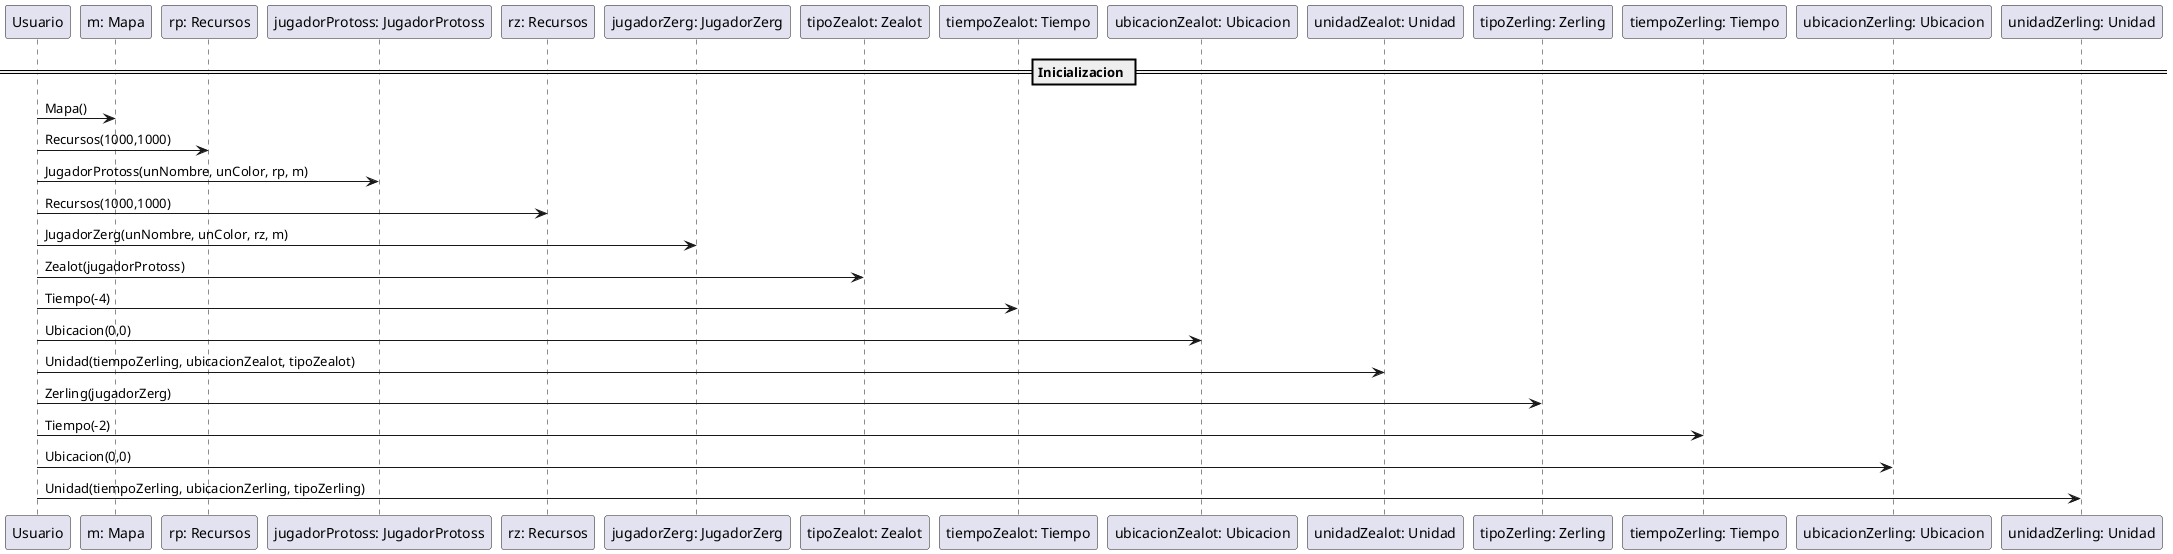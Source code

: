 test03UnZerlingAtacaAUnZealotYElEscudoDelZealotNoDisminuyePorqueEstaInvisible()

Nota: Suponemos que el tiempo esta avanzado del tal forma que las unidades estan operables y no en construccion.
Nota: Suponemos que el Zealot ataco y mato anteriormente a 3 unidades para conseguir tres bajas y volverse invisible.

@startuml

== Inicializacion ==

Usuario->"m: Mapa": Mapa()
Usuario->"rp: Recursos": Recursos(1000,1000)
Usuario->"jugadorProtoss: JugadorProtoss": JugadorProtoss(unNombre, unColor, rp, m)
Usuario->"rz: Recursos": Recursos(1000,1000)
Usuario->"jugadorZerg: JugadorZerg": JugadorZerg(unNombre, unColor, rz, m)

Usuario -> "tipoZealot: Zealot": Zealot(jugadorProtoss)
Usuario -> "tiempoZealot: Tiempo": Tiempo(-4)
Usuario -> "ubicacionZealot: Ubicacion": Ubicacion(0,0)
Usuario -> "unidadZealot: Unidad": Unidad(tiempoZerling, ubicacionZealot, tipoZealot)

Usuario -> "tipoZerling: Zerling": Zerling(jugadorZerg)
Usuario -> "tiempoZerling: Tiempo": Tiempo(-2)
Usuario -> "ubicacionZerling: Ubicacion": Ubicacion(0,0)
Usuario -> "unidadZerling: Unidad": Unidad(tiempoZerling, ubicacionZerling, tipoZerling)

@enduml

@startuml

== Caso de uso ==

Usuario -> "unidadZerling: Unidad": atacar(unidadZealot)
"unidadZerling: Unidad" -> "tipoZerling: Zerling": atacar(unidadZealot, this)

loop para cada ataque
"tipoZerling: Zerling" -> "tipoZerling: Zerling": estaEnRangoDeAtaque(UnidadZealot, ataqueZerling)
"tipoZerling: Zerling" -> "UnidadZerling: Unidad": ubicacion()
"UnidadZerling: Unidad" --> "tipoZerling: Zerling"
"tipoZerling: Zerling" -> "unidadZealot: Unidad": ubicacion()
"unidadZealot: Unidad" --> "tipoZealot: Zealot": ubicacionZealot
"tipoZerling: Zerling" -> "ubicacionZerling: Ubicacion": distanciaCon(unicacionZealot)
"ubicacionZerling: Ubicacion" --> "tipoZerling: Zerling": 0
"tipoZerling: Zerling" -> "ataqueZerling: Ataque": rango()
"ataqueZerling: Ataque" -> "tipoZerling: Zerling": 1
"tipoZerling: Zerling" --> "tipoZerling: Zerling": true

"tipoZerling: Zerling" -> "ataqueZerling: Ataque": atacarA(unidadZealot, unidadZerling)

"ataqueZerling: Ataque" -> "superficieAtaqueZerling: Superficie": atacableTieneLaMismaSuperficie(unidadZealot)
"superficieAtaqueZerling: Superficie" -> "unidadZealot: Unidad": compararSuperficie(Tierra)
"unidadZealot: Unidad" -> "tipoZealot: Zealot": compararSuperficie(Tierra)
"tipoZealot: Zealot" -> "superficieZealot: Superficie": compararTipos(Tierra)
"superficieZealot: Superficie" --> "tipoZealot: Zealot": true
"tipoZealot: Zealot" --> "unidadZealot: Unidad": true
"unidadZealot: Unidad" --> "superficieAtaqueZerling: Superficie": true
"superficieAtaqueZerling: Superficie" --> "ataqueZerling: Ataque": true

"ataqueZerling: Ataque" -> "unidadZealot: Unidad": recibirAtaque(4, unidadZerling)
"unidadZealot: Unidad" -> "tipoZealot: Zealot": recibirAtaque(4, unidadZerling)
"tipoZealot: Zealot" -> "estadoZealot: ZealotInvisible": recibirAtaque(4, vidaZealot, escudoZealot, unidadZerling, unidadZealot, jugadorProtoss)
"estadoZealot: ZealotInvisible" --> "tipoZealot: Zealot"
"tipoZealot: Zealot" --> "unidadZealot: Unidad"
"unidadZealot: Unidad" --> "ataqueZerling: Ataque"
"ataqueZerling: Ataque" --> "tipoZerling: Zerling"
end

Usuario -> "unidadZealot: Unidad": escudoRestante()
"unidadZealot: Unidad" -> "tipoZealot: Zealot": escudoRestante()
"tipoZealot: Zealot" -> "escudoZealot: Escudo": restante()
"escudoZealot: Escudo" --> "tipoZealot: Zealot": 60
"tipoZealot: Zealot" --> "unidadZealot: Unidad": 60
"unidadZealot: Unidad" --> Usuario: 60

@enduml